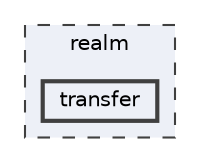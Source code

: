 digraph "/home/runner/work/realm/realm/realm-src/realm/transfer"
{
 // LATEX_PDF_SIZE
  bgcolor="transparent";
  edge [fontname=Helvetica,fontsize=10,labelfontname=Helvetica,labelfontsize=10];
  node [fontname=Helvetica,fontsize=10,shape=box,height=0.2,width=0.4];
  compound=true
  subgraph clusterdir_76d0aa56d6d0fcf837f4708a961e515b {
    graph [ bgcolor="#edf0f7", pencolor="grey25", label="realm", fontname=Helvetica,fontsize=10 style="filled,dashed", URL="dir_76d0aa56d6d0fcf837f4708a961e515b.html",tooltip=""]
  dir_8b58bba67313ea28a80daa0648a15c11 [label="transfer", fillcolor="#edf0f7", color="grey25", style="filled,bold", URL="dir_8b58bba67313ea28a80daa0648a15c11.html",tooltip=""];
  }
}

